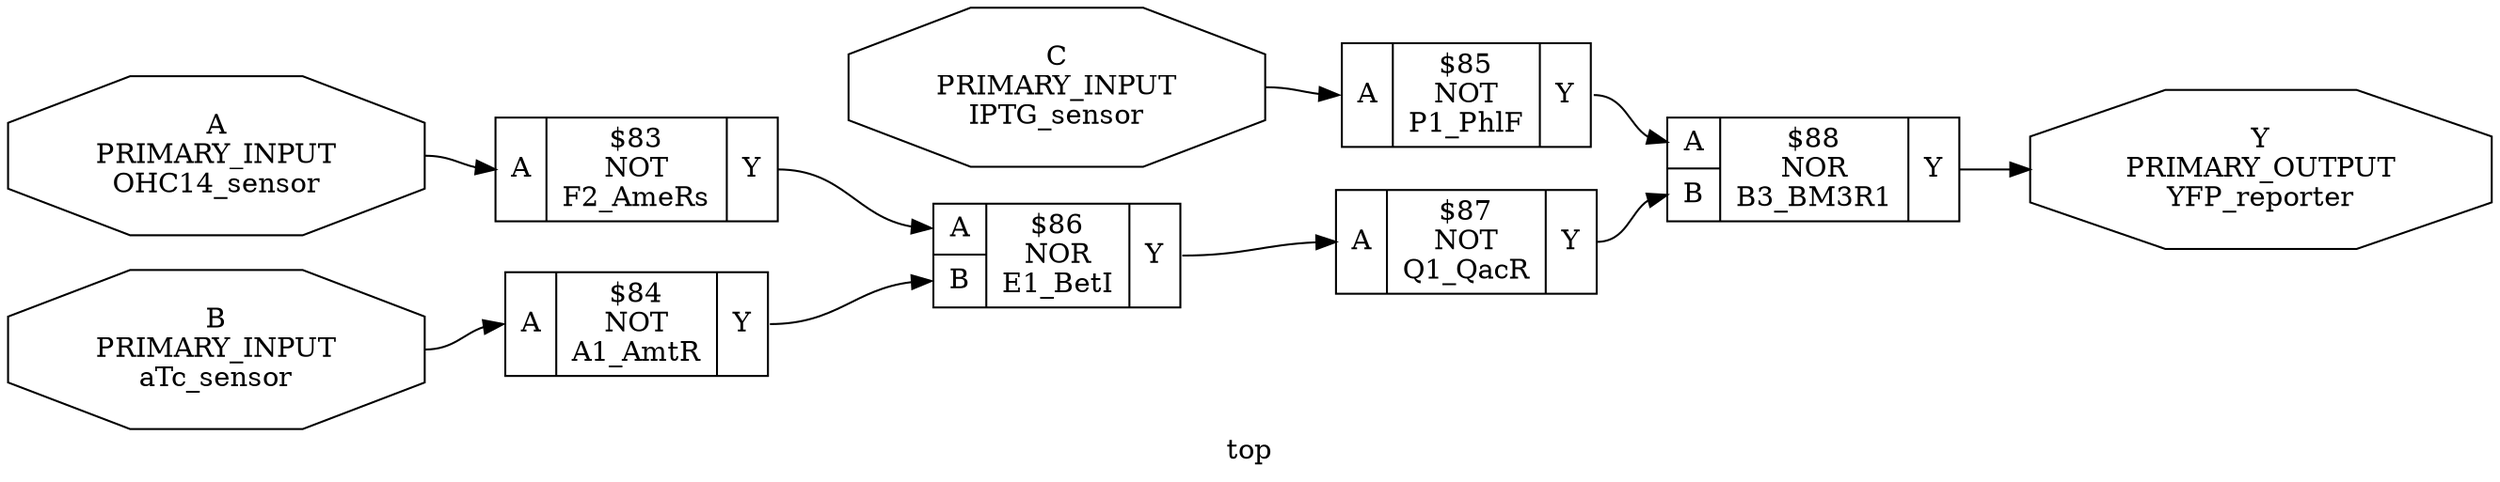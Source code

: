 digraph "top" {
label="top";
rankdir="LR";
remincross=true;
n6 [ shape=octagon, label="A\nPRIMARY_INPUT\nOHC14_sensor", fontcolor="black"];
n7 [ shape=octagon, label="B\nPRIMARY_INPUT\naTc_sensor", fontcolor="black"];
n8 [ shape=octagon, label="C\nPRIMARY_INPUT\nIPTG_sensor", fontcolor="black"];
n9 [ shape=octagon, label="Y\nPRIMARY_OUTPUT\nYFP_reporter", fontcolor="black"];
c10 [ shape=record, label="{{<p6> A}|$83\nNOT\nF2_AmeRs|{<p9> Y}}",  ];
c11 [ shape=record, label="{{<p6> A}|$84\nNOT\nA1_AmtR|{<p9> Y}}",  ];
c12 [ shape=record, label="{{<p6> A}|$85\nNOT\nP1_PhlF|{<p9> Y}}",  ];
c13 [ shape=record, label="{{<p6> A|<p7> B}|$86\nNOR\nE1_BetI|{<p9> Y}}",  ];
c14 [ shape=record, label="{{<p6> A}|$87\nNOT\nQ1_QacR|{<p9> Y}}",  ];
c15 [ shape=record, label="{{<p6> A|<p7> B}|$88\nNOR\nB3_BM3R1|{<p9> Y}}",  ];
c10:p9:e -> c13:p6:w [color="black", fontcolor="black", label=""];
c11:p9:e -> c13:p7:w [color="black", fontcolor="black", label=""];
c12:p9:e -> c15:p6:w [color="black", fontcolor="black", label=""];
c13:p9:e -> c14:p6:w [color="black", fontcolor="black", label=""];
c14:p9:e -> c15:p7:w [color="black", fontcolor="black", label=""];
n6:e -> c10:p6:w [color="black", fontcolor="black", label=""];
n7:e -> c11:p6:w [color="black", fontcolor="black", label=""];
n8:e -> c12:p6:w [color="black", fontcolor="black", label=""];
c15:p9:e -> n9:w [color="black", fontcolor="black", label=""];
}
